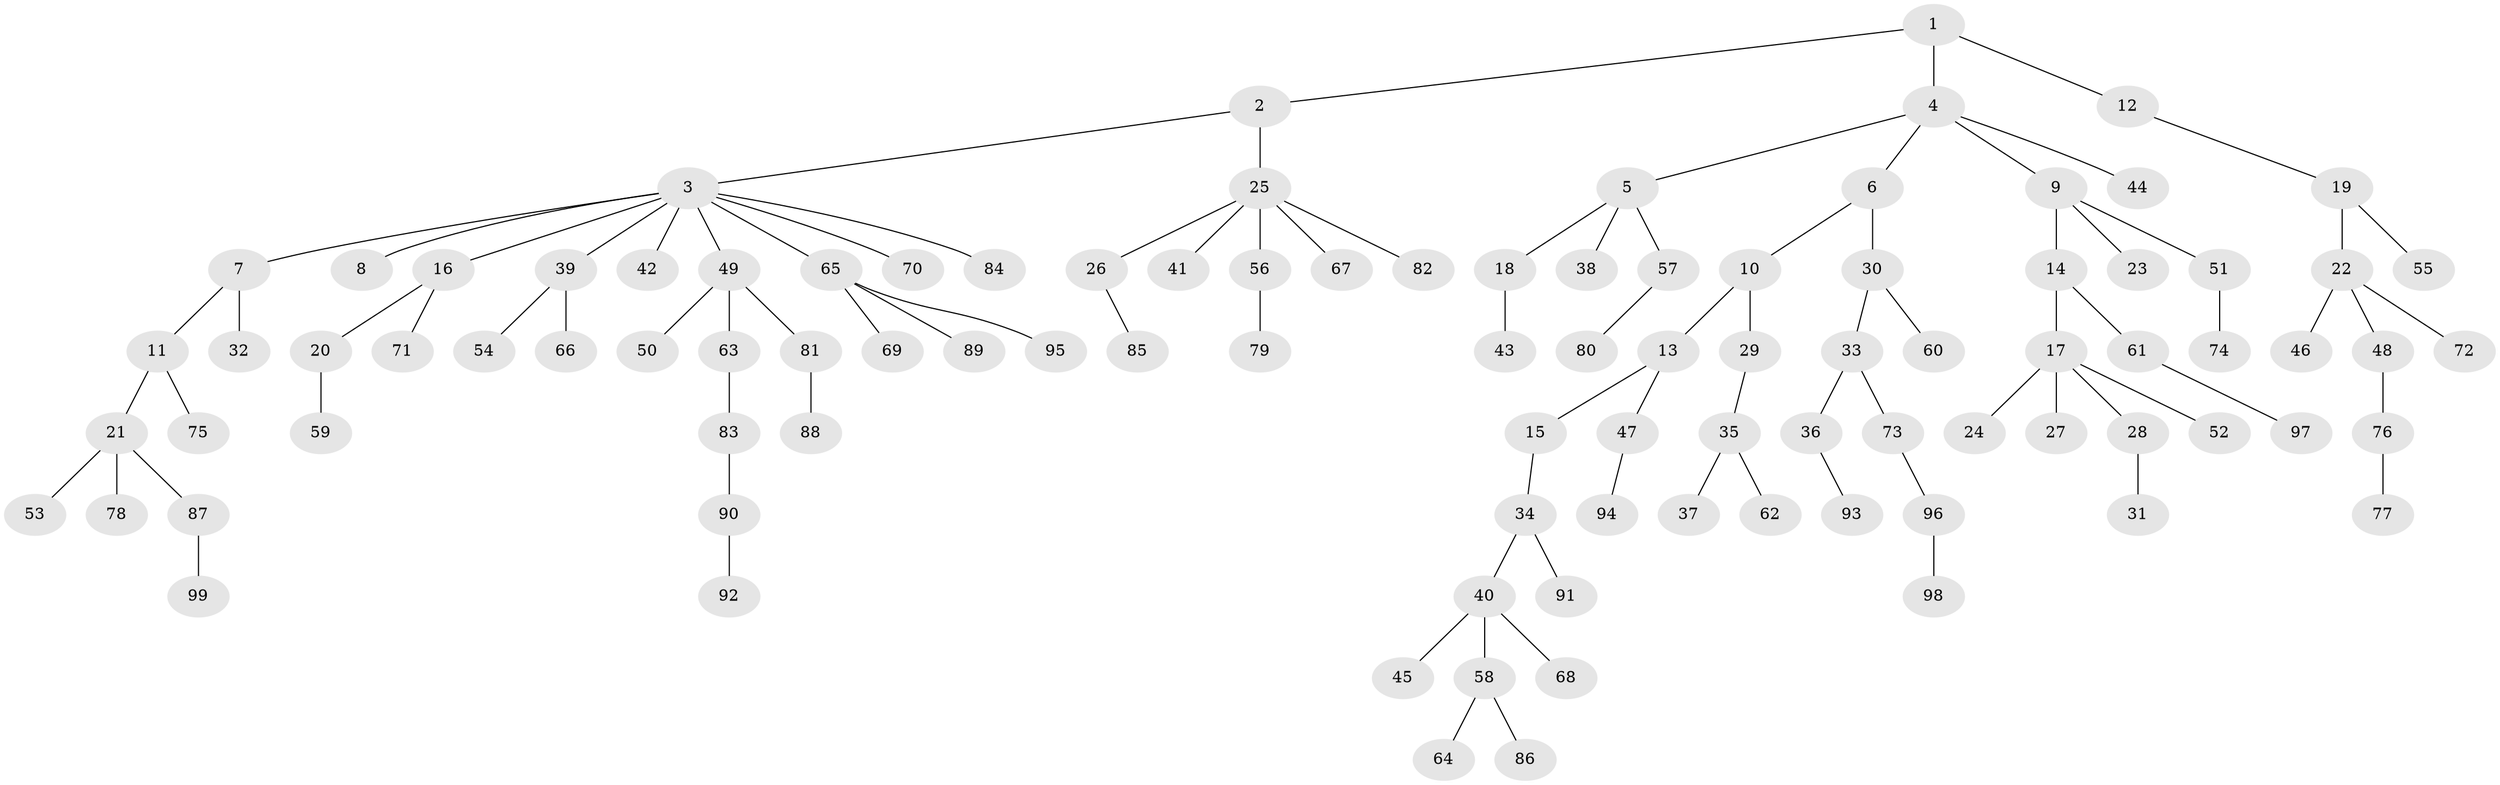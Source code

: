// Generated by graph-tools (version 1.1) at 2025/50/03/09/25 03:50:15]
// undirected, 99 vertices, 98 edges
graph export_dot {
graph [start="1"]
  node [color=gray90,style=filled];
  1;
  2;
  3;
  4;
  5;
  6;
  7;
  8;
  9;
  10;
  11;
  12;
  13;
  14;
  15;
  16;
  17;
  18;
  19;
  20;
  21;
  22;
  23;
  24;
  25;
  26;
  27;
  28;
  29;
  30;
  31;
  32;
  33;
  34;
  35;
  36;
  37;
  38;
  39;
  40;
  41;
  42;
  43;
  44;
  45;
  46;
  47;
  48;
  49;
  50;
  51;
  52;
  53;
  54;
  55;
  56;
  57;
  58;
  59;
  60;
  61;
  62;
  63;
  64;
  65;
  66;
  67;
  68;
  69;
  70;
  71;
  72;
  73;
  74;
  75;
  76;
  77;
  78;
  79;
  80;
  81;
  82;
  83;
  84;
  85;
  86;
  87;
  88;
  89;
  90;
  91;
  92;
  93;
  94;
  95;
  96;
  97;
  98;
  99;
  1 -- 2;
  1 -- 4;
  1 -- 12;
  2 -- 3;
  2 -- 25;
  3 -- 7;
  3 -- 8;
  3 -- 16;
  3 -- 39;
  3 -- 42;
  3 -- 49;
  3 -- 65;
  3 -- 70;
  3 -- 84;
  4 -- 5;
  4 -- 6;
  4 -- 9;
  4 -- 44;
  5 -- 18;
  5 -- 38;
  5 -- 57;
  6 -- 10;
  6 -- 30;
  7 -- 11;
  7 -- 32;
  9 -- 14;
  9 -- 23;
  9 -- 51;
  10 -- 13;
  10 -- 29;
  11 -- 21;
  11 -- 75;
  12 -- 19;
  13 -- 15;
  13 -- 47;
  14 -- 17;
  14 -- 61;
  15 -- 34;
  16 -- 20;
  16 -- 71;
  17 -- 24;
  17 -- 27;
  17 -- 28;
  17 -- 52;
  18 -- 43;
  19 -- 22;
  19 -- 55;
  20 -- 59;
  21 -- 53;
  21 -- 78;
  21 -- 87;
  22 -- 46;
  22 -- 48;
  22 -- 72;
  25 -- 26;
  25 -- 41;
  25 -- 56;
  25 -- 67;
  25 -- 82;
  26 -- 85;
  28 -- 31;
  29 -- 35;
  30 -- 33;
  30 -- 60;
  33 -- 36;
  33 -- 73;
  34 -- 40;
  34 -- 91;
  35 -- 37;
  35 -- 62;
  36 -- 93;
  39 -- 54;
  39 -- 66;
  40 -- 45;
  40 -- 58;
  40 -- 68;
  47 -- 94;
  48 -- 76;
  49 -- 50;
  49 -- 63;
  49 -- 81;
  51 -- 74;
  56 -- 79;
  57 -- 80;
  58 -- 64;
  58 -- 86;
  61 -- 97;
  63 -- 83;
  65 -- 69;
  65 -- 89;
  65 -- 95;
  73 -- 96;
  76 -- 77;
  81 -- 88;
  83 -- 90;
  87 -- 99;
  90 -- 92;
  96 -- 98;
}
